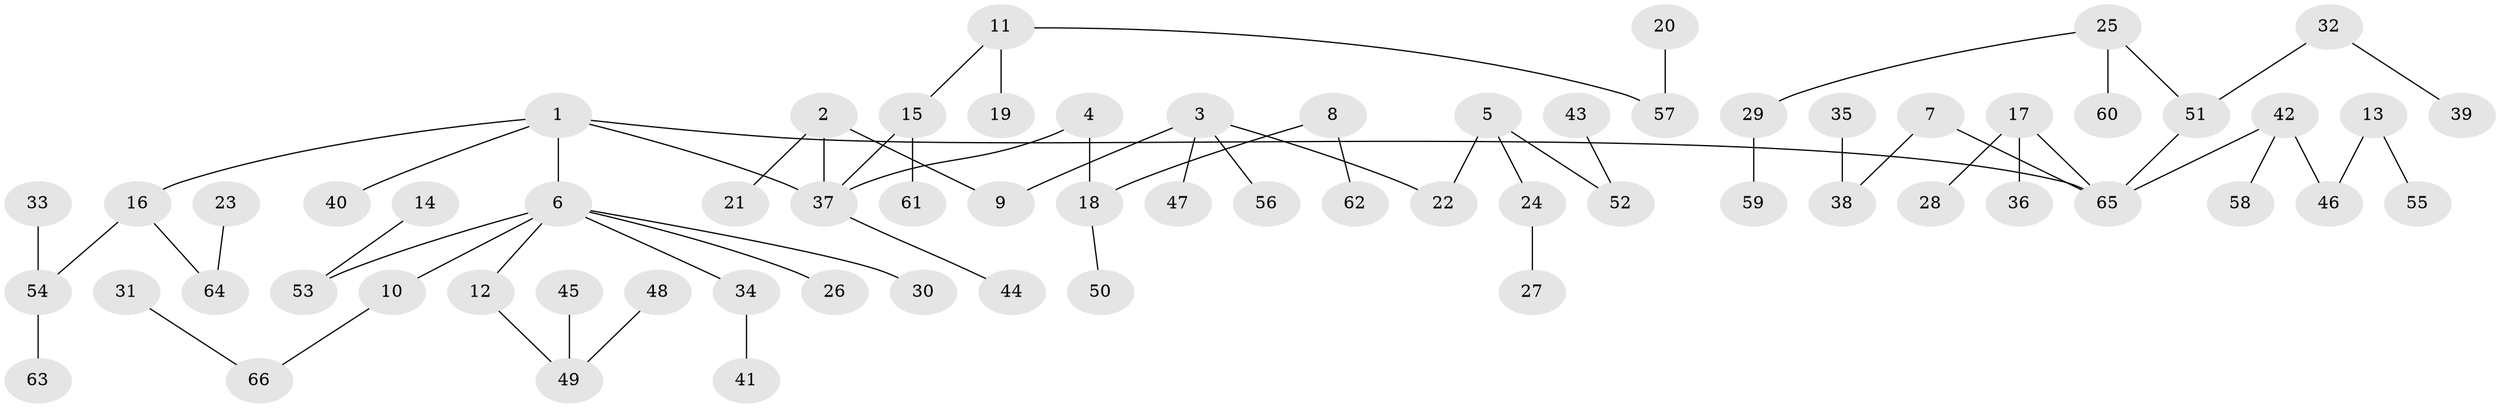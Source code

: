 // original degree distribution, {2: 0.26717557251908397, 6: 0.015267175572519083, 5: 0.007633587786259542, 4: 0.10687022900763359, 7: 0.007633587786259542, 3: 0.12213740458015267, 1: 0.4732824427480916}
// Generated by graph-tools (version 1.1) at 2025/02/03/09/25 03:02:27]
// undirected, 66 vertices, 65 edges
graph export_dot {
graph [start="1"]
  node [color=gray90,style=filled];
  1;
  2;
  3;
  4;
  5;
  6;
  7;
  8;
  9;
  10;
  11;
  12;
  13;
  14;
  15;
  16;
  17;
  18;
  19;
  20;
  21;
  22;
  23;
  24;
  25;
  26;
  27;
  28;
  29;
  30;
  31;
  32;
  33;
  34;
  35;
  36;
  37;
  38;
  39;
  40;
  41;
  42;
  43;
  44;
  45;
  46;
  47;
  48;
  49;
  50;
  51;
  52;
  53;
  54;
  55;
  56;
  57;
  58;
  59;
  60;
  61;
  62;
  63;
  64;
  65;
  66;
  1 -- 6 [weight=1.0];
  1 -- 16 [weight=1.0];
  1 -- 37 [weight=1.0];
  1 -- 40 [weight=1.0];
  1 -- 65 [weight=1.0];
  2 -- 9 [weight=1.0];
  2 -- 21 [weight=1.0];
  2 -- 37 [weight=1.0];
  3 -- 9 [weight=1.0];
  3 -- 22 [weight=1.0];
  3 -- 47 [weight=1.0];
  3 -- 56 [weight=1.0];
  4 -- 18 [weight=1.0];
  4 -- 37 [weight=1.0];
  5 -- 22 [weight=1.0];
  5 -- 24 [weight=1.0];
  5 -- 52 [weight=1.0];
  6 -- 10 [weight=1.0];
  6 -- 12 [weight=1.0];
  6 -- 26 [weight=1.0];
  6 -- 30 [weight=1.0];
  6 -- 34 [weight=1.0];
  6 -- 53 [weight=1.0];
  7 -- 38 [weight=1.0];
  7 -- 65 [weight=1.0];
  8 -- 18 [weight=1.0];
  8 -- 62 [weight=1.0];
  10 -- 66 [weight=1.0];
  11 -- 15 [weight=1.0];
  11 -- 19 [weight=1.0];
  11 -- 57 [weight=1.0];
  12 -- 49 [weight=1.0];
  13 -- 46 [weight=1.0];
  13 -- 55 [weight=1.0];
  14 -- 53 [weight=1.0];
  15 -- 37 [weight=1.0];
  15 -- 61 [weight=1.0];
  16 -- 54 [weight=1.0];
  16 -- 64 [weight=1.0];
  17 -- 28 [weight=1.0];
  17 -- 36 [weight=1.0];
  17 -- 65 [weight=1.0];
  18 -- 50 [weight=1.0];
  20 -- 57 [weight=1.0];
  23 -- 64 [weight=1.0];
  24 -- 27 [weight=1.0];
  25 -- 29 [weight=1.0];
  25 -- 51 [weight=1.0];
  25 -- 60 [weight=1.0];
  29 -- 59 [weight=1.0];
  31 -- 66 [weight=1.0];
  32 -- 39 [weight=1.0];
  32 -- 51 [weight=1.0];
  33 -- 54 [weight=1.0];
  34 -- 41 [weight=1.0];
  35 -- 38 [weight=1.0];
  37 -- 44 [weight=1.0];
  42 -- 46 [weight=1.0];
  42 -- 58 [weight=1.0];
  42 -- 65 [weight=1.0];
  43 -- 52 [weight=1.0];
  45 -- 49 [weight=1.0];
  48 -- 49 [weight=1.0];
  51 -- 65 [weight=1.0];
  54 -- 63 [weight=1.0];
}
